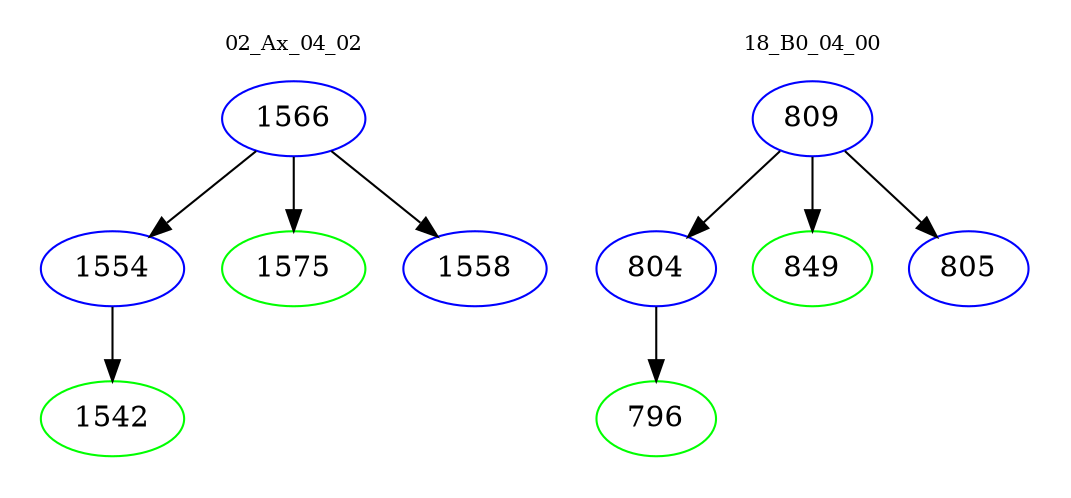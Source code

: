 digraph{
subgraph cluster_0 {
color = white
label = "02_Ax_04_02";
fontsize=10;
T0_1566 [label="1566", color="blue"]
T0_1566 -> T0_1554 [color="black"]
T0_1554 [label="1554", color="blue"]
T0_1554 -> T0_1542 [color="black"]
T0_1542 [label="1542", color="green"]
T0_1566 -> T0_1575 [color="black"]
T0_1575 [label="1575", color="green"]
T0_1566 -> T0_1558 [color="black"]
T0_1558 [label="1558", color="blue"]
}
subgraph cluster_1 {
color = white
label = "18_B0_04_00";
fontsize=10;
T1_809 [label="809", color="blue"]
T1_809 -> T1_804 [color="black"]
T1_804 [label="804", color="blue"]
T1_804 -> T1_796 [color="black"]
T1_796 [label="796", color="green"]
T1_809 -> T1_849 [color="black"]
T1_849 [label="849", color="green"]
T1_809 -> T1_805 [color="black"]
T1_805 [label="805", color="blue"]
}
}
